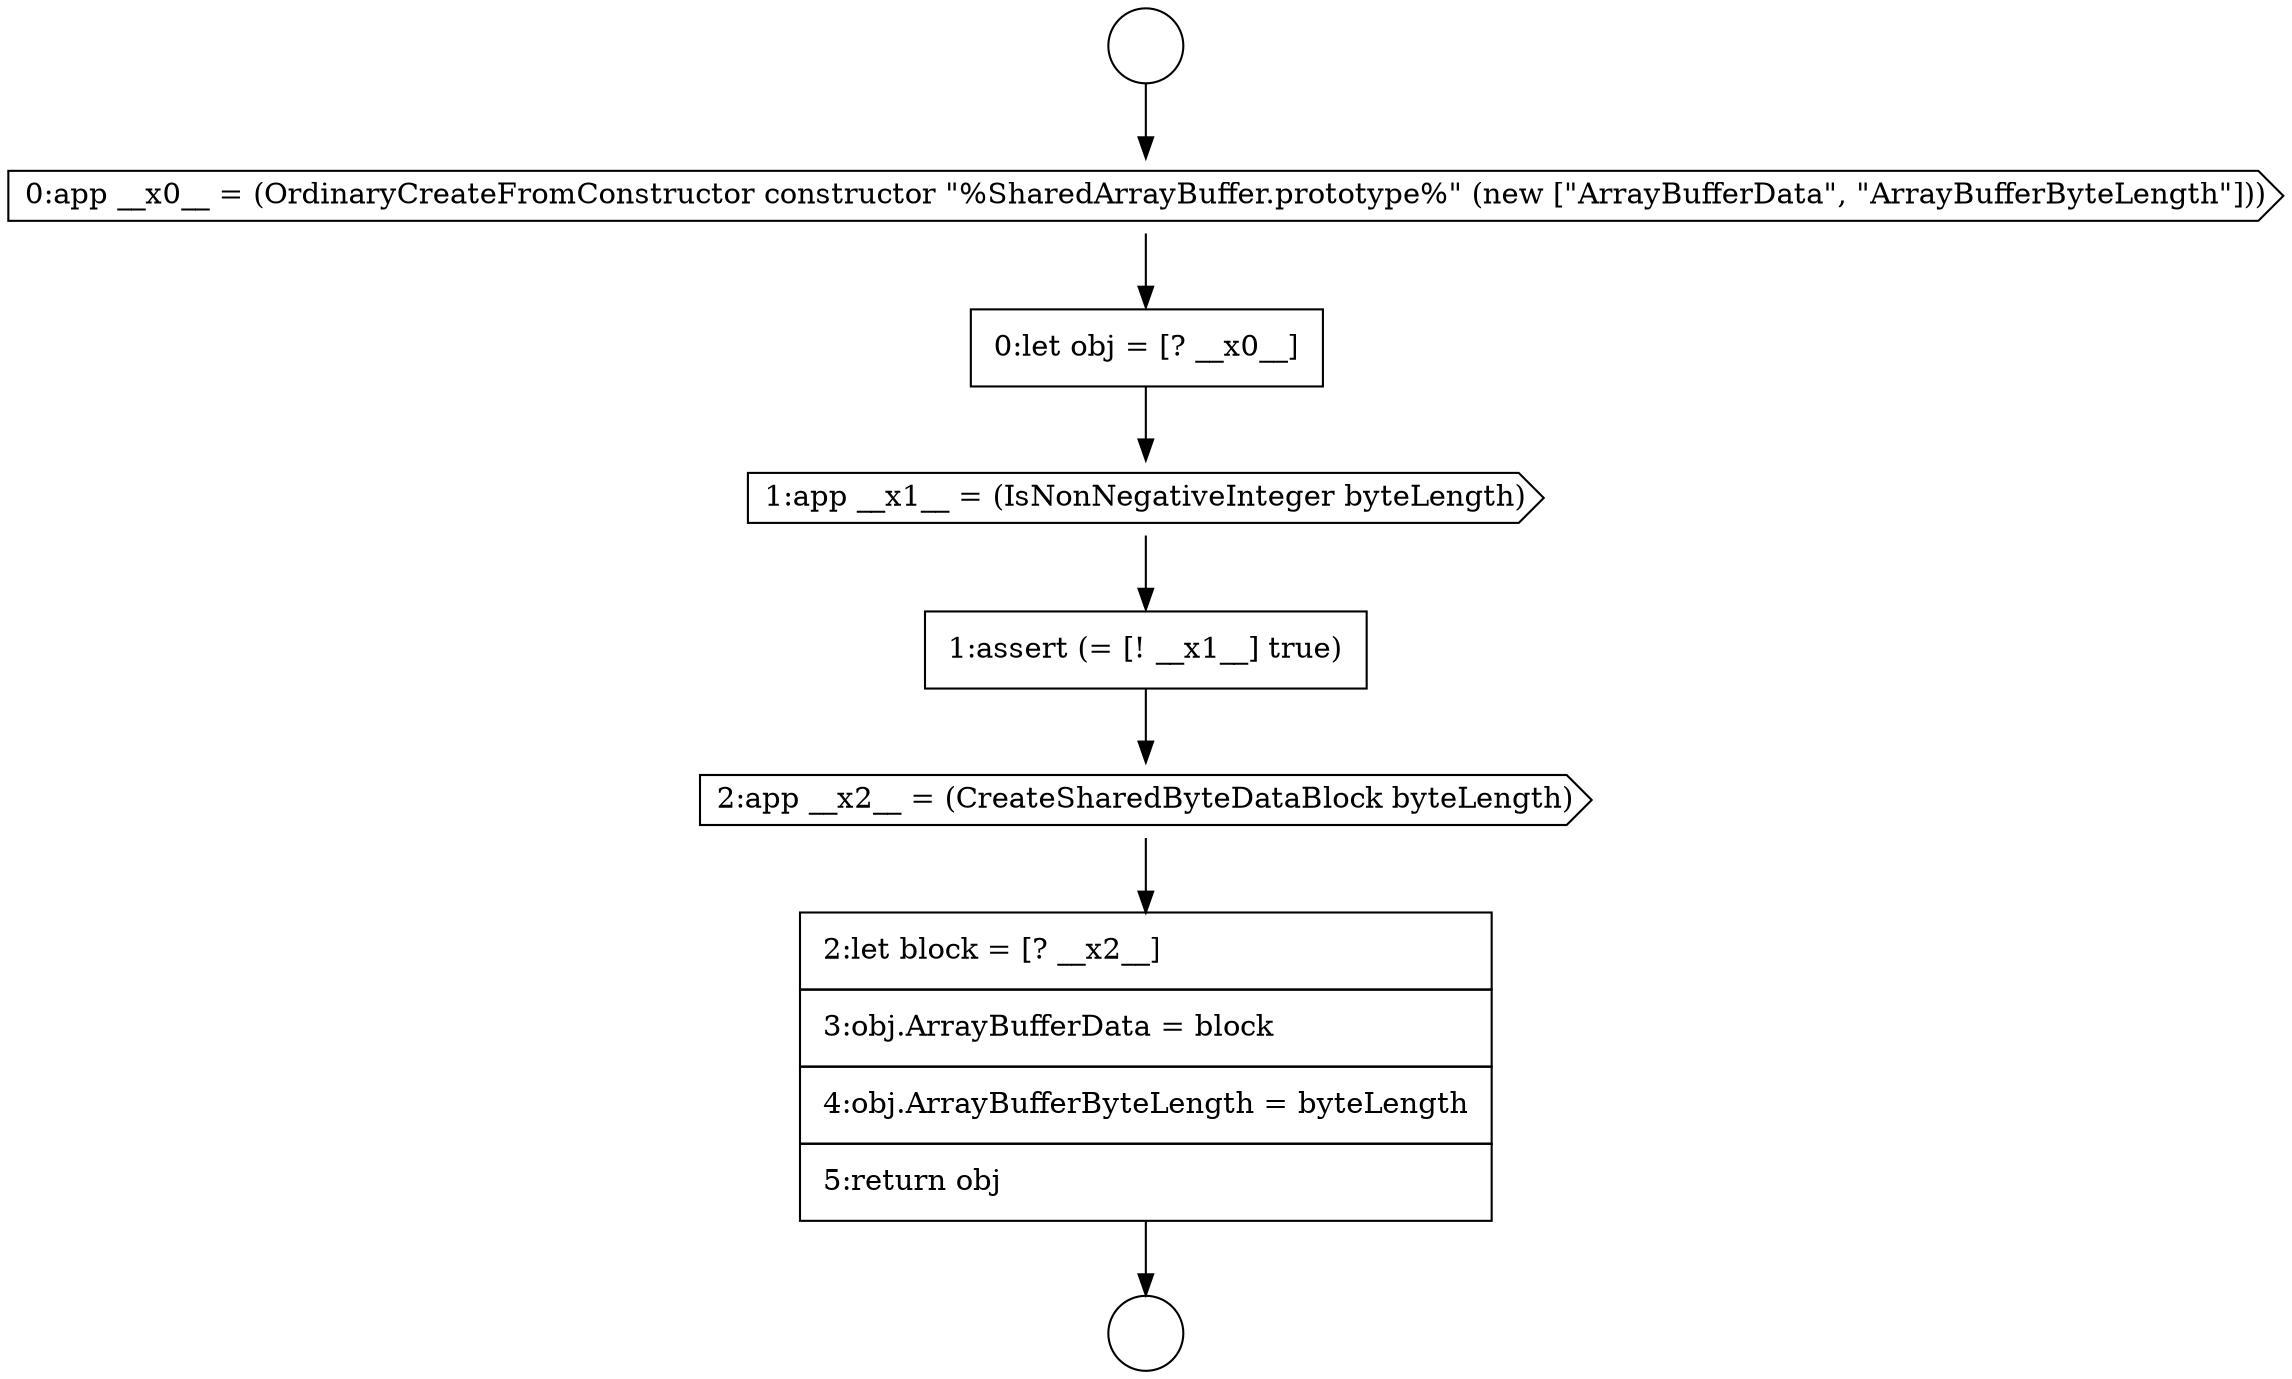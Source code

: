 digraph {
  node17132 [shape=cds, label=<<font color="black">0:app __x0__ = (OrdinaryCreateFromConstructor constructor &quot;%SharedArrayBuffer.prototype%&quot; (new [&quot;ArrayBufferData&quot;, &quot;ArrayBufferByteLength&quot;]))</font>> color="black" fillcolor="white" style=filled]
  node17136 [shape=cds, label=<<font color="black">2:app __x2__ = (CreateSharedByteDataBlock byteLength)</font>> color="black" fillcolor="white" style=filled]
  node17133 [shape=none, margin=0, label=<<font color="black">
    <table border="0" cellborder="1" cellspacing="0" cellpadding="10">
      <tr><td align="left">0:let obj = [? __x0__]</td></tr>
    </table>
  </font>> color="black" fillcolor="white" style=filled]
  node17130 [shape=circle label=" " color="black" fillcolor="white" style=filled]
  node17137 [shape=none, margin=0, label=<<font color="black">
    <table border="0" cellborder="1" cellspacing="0" cellpadding="10">
      <tr><td align="left">2:let block = [? __x2__]</td></tr>
      <tr><td align="left">3:obj.ArrayBufferData = block</td></tr>
      <tr><td align="left">4:obj.ArrayBufferByteLength = byteLength</td></tr>
      <tr><td align="left">5:return obj</td></tr>
    </table>
  </font>> color="black" fillcolor="white" style=filled]
  node17134 [shape=cds, label=<<font color="black">1:app __x1__ = (IsNonNegativeInteger byteLength)</font>> color="black" fillcolor="white" style=filled]
  node17131 [shape=circle label=" " color="black" fillcolor="white" style=filled]
  node17135 [shape=none, margin=0, label=<<font color="black">
    <table border="0" cellborder="1" cellspacing="0" cellpadding="10">
      <tr><td align="left">1:assert (= [! __x1__] true)</td></tr>
    </table>
  </font>> color="black" fillcolor="white" style=filled]
  node17135 -> node17136 [ color="black"]
  node17137 -> node17131 [ color="black"]
  node17132 -> node17133 [ color="black"]
  node17130 -> node17132 [ color="black"]
  node17134 -> node17135 [ color="black"]
  node17133 -> node17134 [ color="black"]
  node17136 -> node17137 [ color="black"]
}
